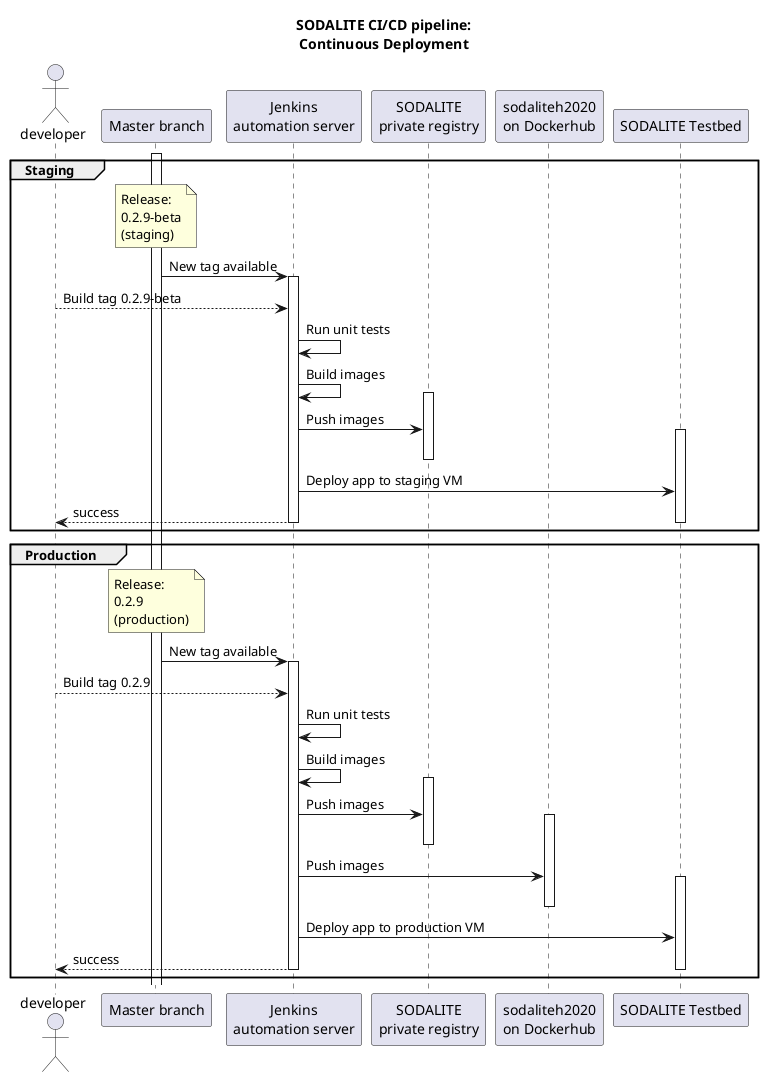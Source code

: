 @startuml

title SODALITE CI/CD pipeline:\nContinuous Deployment

actor "developer" as human


participant "Master branch" as master
participant "Jenkins\nautomation server" as jenkins
participant "SODALITE\nprivate registry" as private_registry
participant "sodaliteh2020\non Dockerhub" as dockerhub
participant "SODALITE Testbed" as testbed




group Staging
activate master
note over master: Release:\n0.2.9-beta\n(staging)

master -> jenkins: New tag available
activate jenkins

human --> jenkins: Build tag 0.2.9-beta
jenkins -> jenkins: Run unit tests


jenkins -> jenkins: Build images
activate private_registry
jenkins -> private_registry: Push images

activate testbed
deactivate private_registry
jenkins -> testbed: Deploy app to staging VM

jenkins --> human: success
deactivate testbed
deactivate jenkins
end



group Production

activate master

note over master: Release:\n0.2.9\n(production)


master -> jenkins: New tag available
activate jenkins

human --> jenkins: Build tag 0.2.9
jenkins -> jenkins: Run unit tests
jenkins -> jenkins: Build images
activate private_registry
jenkins -> private_registry: Push images
activate dockerhub
deactivate private_registry
jenkins -> dockerhub: Push images
activate testbed
deactivate dockerhub

jenkins -> testbed: Deploy app to production VM

jenkins --> human: success
deactivate testbed
deactivate jenkins
end




@enduml